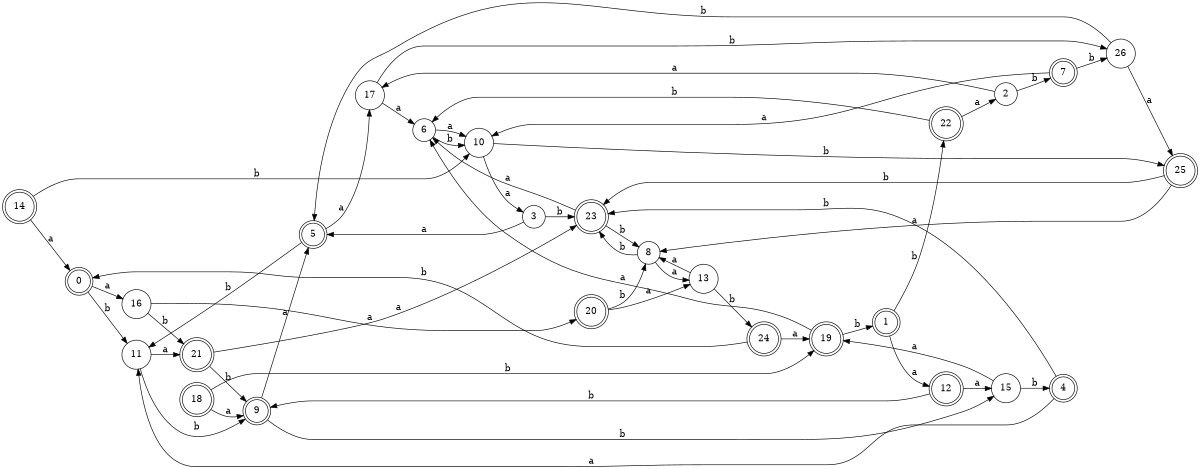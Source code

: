 digraph n22_2 {
__start0 [label="" shape="none"];

rankdir=LR;
size="8,5";

s0 [style="rounded,filled", color="black", fillcolor="white" shape="doublecircle", label="0"];
s1 [style="rounded,filled", color="black", fillcolor="white" shape="doublecircle", label="1"];
s2 [style="filled", color="black", fillcolor="white" shape="circle", label="2"];
s3 [style="filled", color="black", fillcolor="white" shape="circle", label="3"];
s4 [style="rounded,filled", color="black", fillcolor="white" shape="doublecircle", label="4"];
s5 [style="rounded,filled", color="black", fillcolor="white" shape="doublecircle", label="5"];
s6 [style="filled", color="black", fillcolor="white" shape="circle", label="6"];
s7 [style="rounded,filled", color="black", fillcolor="white" shape="doublecircle", label="7"];
s8 [style="filled", color="black", fillcolor="white" shape="circle", label="8"];
s9 [style="rounded,filled", color="black", fillcolor="white" shape="doublecircle", label="9"];
s10 [style="filled", color="black", fillcolor="white" shape="circle", label="10"];
s11 [style="filled", color="black", fillcolor="white" shape="circle", label="11"];
s12 [style="rounded,filled", color="black", fillcolor="white" shape="doublecircle", label="12"];
s13 [style="filled", color="black", fillcolor="white" shape="circle", label="13"];
s14 [style="rounded,filled", color="black", fillcolor="white" shape="doublecircle", label="14"];
s15 [style="filled", color="black", fillcolor="white" shape="circle", label="15"];
s16 [style="filled", color="black", fillcolor="white" shape="circle", label="16"];
s17 [style="filled", color="black", fillcolor="white" shape="circle", label="17"];
s18 [style="rounded,filled", color="black", fillcolor="white" shape="doublecircle", label="18"];
s19 [style="rounded,filled", color="black", fillcolor="white" shape="doublecircle", label="19"];
s20 [style="rounded,filled", color="black", fillcolor="white" shape="doublecircle", label="20"];
s21 [style="rounded,filled", color="black", fillcolor="white" shape="doublecircle", label="21"];
s22 [style="rounded,filled", color="black", fillcolor="white" shape="doublecircle", label="22"];
s23 [style="rounded,filled", color="black", fillcolor="white" shape="doublecircle", label="23"];
s24 [style="rounded,filled", color="black", fillcolor="white" shape="doublecircle", label="24"];
s25 [style="rounded,filled", color="black", fillcolor="white" shape="doublecircle", label="25"];
s26 [style="filled", color="black", fillcolor="white" shape="circle", label="26"];
s0 -> s16 [label="a"];
s0 -> s11 [label="b"];
s1 -> s12 [label="a"];
s1 -> s22 [label="b"];
s2 -> s17 [label="a"];
s2 -> s7 [label="b"];
s3 -> s5 [label="a"];
s3 -> s23 [label="b"];
s4 -> s11 [label="a"];
s4 -> s23 [label="b"];
s5 -> s17 [label="a"];
s5 -> s11 [label="b"];
s6 -> s10 [label="a"];
s6 -> s10 [label="b"];
s7 -> s10 [label="a"];
s7 -> s26 [label="b"];
s8 -> s13 [label="a"];
s8 -> s23 [label="b"];
s9 -> s5 [label="a"];
s9 -> s15 [label="b"];
s10 -> s3 [label="a"];
s10 -> s25 [label="b"];
s11 -> s21 [label="a"];
s11 -> s9 [label="b"];
s12 -> s15 [label="a"];
s12 -> s9 [label="b"];
s13 -> s8 [label="a"];
s13 -> s24 [label="b"];
s14 -> s0 [label="a"];
s14 -> s10 [label="b"];
s15 -> s19 [label="a"];
s15 -> s4 [label="b"];
s16 -> s20 [label="a"];
s16 -> s21 [label="b"];
s17 -> s6 [label="a"];
s17 -> s26 [label="b"];
s18 -> s9 [label="a"];
s18 -> s19 [label="b"];
s19 -> s6 [label="a"];
s19 -> s1 [label="b"];
s20 -> s13 [label="a"];
s20 -> s8 [label="b"];
s21 -> s23 [label="a"];
s21 -> s9 [label="b"];
s22 -> s2 [label="a"];
s22 -> s6 [label="b"];
s23 -> s6 [label="a"];
s23 -> s8 [label="b"];
s24 -> s19 [label="a"];
s24 -> s0 [label="b"];
s25 -> s8 [label="a"];
s25 -> s23 [label="b"];
s26 -> s25 [label="a"];
s26 -> s5 [label="b"];

}